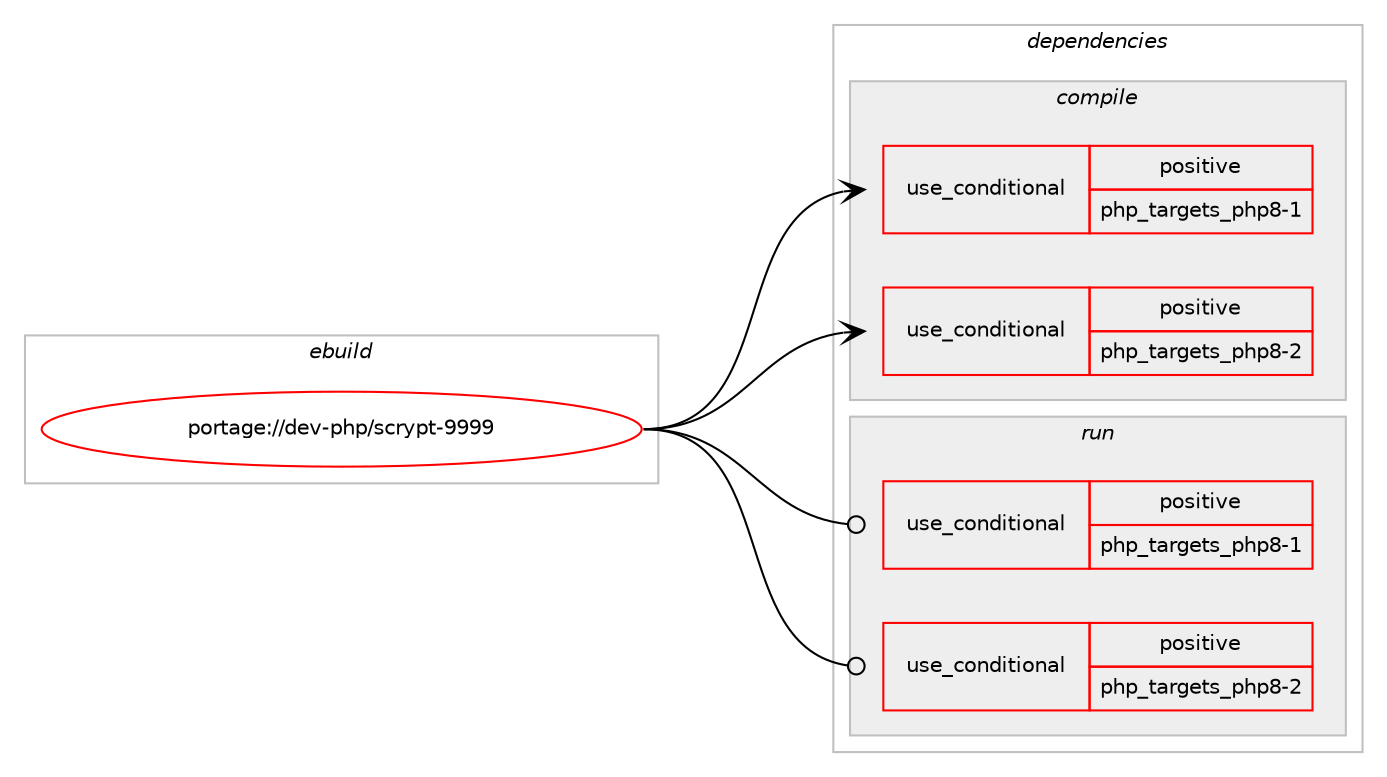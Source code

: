 digraph prolog {

# *************
# Graph options
# *************

newrank=true;
concentrate=true;
compound=true;
graph [rankdir=LR,fontname=Helvetica,fontsize=10,ranksep=1.5];#, ranksep=2.5, nodesep=0.2];
edge  [arrowhead=vee];
node  [fontname=Helvetica,fontsize=10];

# **********
# The ebuild
# **********

subgraph cluster_leftcol {
color=gray;
rank=same;
label=<<i>ebuild</i>>;
id [label="portage://dev-php/scrypt-9999", color=red, width=4, href="../dev-php/scrypt-9999.svg"];
}

# ****************
# The dependencies
# ****************

subgraph cluster_midcol {
color=gray;
label=<<i>dependencies</i>>;
subgraph cluster_compile {
fillcolor="#eeeeee";
style=filled;
label=<<i>compile</i>>;
subgraph cond29520 {
dependency70505 [label=<<TABLE BORDER="0" CELLBORDER="1" CELLSPACING="0" CELLPADDING="4"><TR><TD ROWSPAN="3" CELLPADDING="10">use_conditional</TD></TR><TR><TD>positive</TD></TR><TR><TD>php_targets_php8-1</TD></TR></TABLE>>, shape=none, color=red];
# *** BEGIN UNKNOWN DEPENDENCY TYPE (TODO) ***
# dependency70505 -> package_dependency(portage://dev-php/scrypt-9999,install,no,dev-lang,php,none,[,,],[slot(8.1)],[])
# *** END UNKNOWN DEPENDENCY TYPE (TODO) ***

}
id:e -> dependency70505:w [weight=20,style="solid",arrowhead="vee"];
subgraph cond29521 {
dependency70506 [label=<<TABLE BORDER="0" CELLBORDER="1" CELLSPACING="0" CELLPADDING="4"><TR><TD ROWSPAN="3" CELLPADDING="10">use_conditional</TD></TR><TR><TD>positive</TD></TR><TR><TD>php_targets_php8-2</TD></TR></TABLE>>, shape=none, color=red];
# *** BEGIN UNKNOWN DEPENDENCY TYPE (TODO) ***
# dependency70506 -> package_dependency(portage://dev-php/scrypt-9999,install,no,dev-lang,php,none,[,,],[slot(8.2)],[])
# *** END UNKNOWN DEPENDENCY TYPE (TODO) ***

}
id:e -> dependency70506:w [weight=20,style="solid",arrowhead="vee"];
# *** BEGIN UNKNOWN DEPENDENCY TYPE (TODO) ***
# id -> package_dependency(portage://dev-php/scrypt-9999,install,no,dev-util,re2c,none,[,,],[],[])
# *** END UNKNOWN DEPENDENCY TYPE (TODO) ***

}
subgraph cluster_compileandrun {
fillcolor="#eeeeee";
style=filled;
label=<<i>compile and run</i>>;
}
subgraph cluster_run {
fillcolor="#eeeeee";
style=filled;
label=<<i>run</i>>;
subgraph cond29522 {
dependency70507 [label=<<TABLE BORDER="0" CELLBORDER="1" CELLSPACING="0" CELLPADDING="4"><TR><TD ROWSPAN="3" CELLPADDING="10">use_conditional</TD></TR><TR><TD>positive</TD></TR><TR><TD>php_targets_php8-1</TD></TR></TABLE>>, shape=none, color=red];
# *** BEGIN UNKNOWN DEPENDENCY TYPE (TODO) ***
# dependency70507 -> package_dependency(portage://dev-php/scrypt-9999,run,no,dev-lang,php,none,[,,],[slot(8.1)],[])
# *** END UNKNOWN DEPENDENCY TYPE (TODO) ***

}
id:e -> dependency70507:w [weight=20,style="solid",arrowhead="odot"];
subgraph cond29523 {
dependency70508 [label=<<TABLE BORDER="0" CELLBORDER="1" CELLSPACING="0" CELLPADDING="4"><TR><TD ROWSPAN="3" CELLPADDING="10">use_conditional</TD></TR><TR><TD>positive</TD></TR><TR><TD>php_targets_php8-2</TD></TR></TABLE>>, shape=none, color=red];
# *** BEGIN UNKNOWN DEPENDENCY TYPE (TODO) ***
# dependency70508 -> package_dependency(portage://dev-php/scrypt-9999,run,no,dev-lang,php,none,[,,],[slot(8.2)],[])
# *** END UNKNOWN DEPENDENCY TYPE (TODO) ***

}
id:e -> dependency70508:w [weight=20,style="solid",arrowhead="odot"];
}
}

# **************
# The candidates
# **************

subgraph cluster_choices {
rank=same;
color=gray;
label=<<i>candidates</i>>;

}

}
